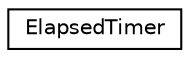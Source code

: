 digraph "类继承关系图"
{
  edge [fontname="Helvetica",fontsize="10",labelfontname="Helvetica",labelfontsize="10"];
  node [fontname="Helvetica",fontsize="10",shape=record];
  rankdir="LR";
  Node0 [label="ElapsedTimer",height=0.2,width=0.4,color="black", fillcolor="white", style="filled",URL="$class_elapsed_timer.html"];
}
